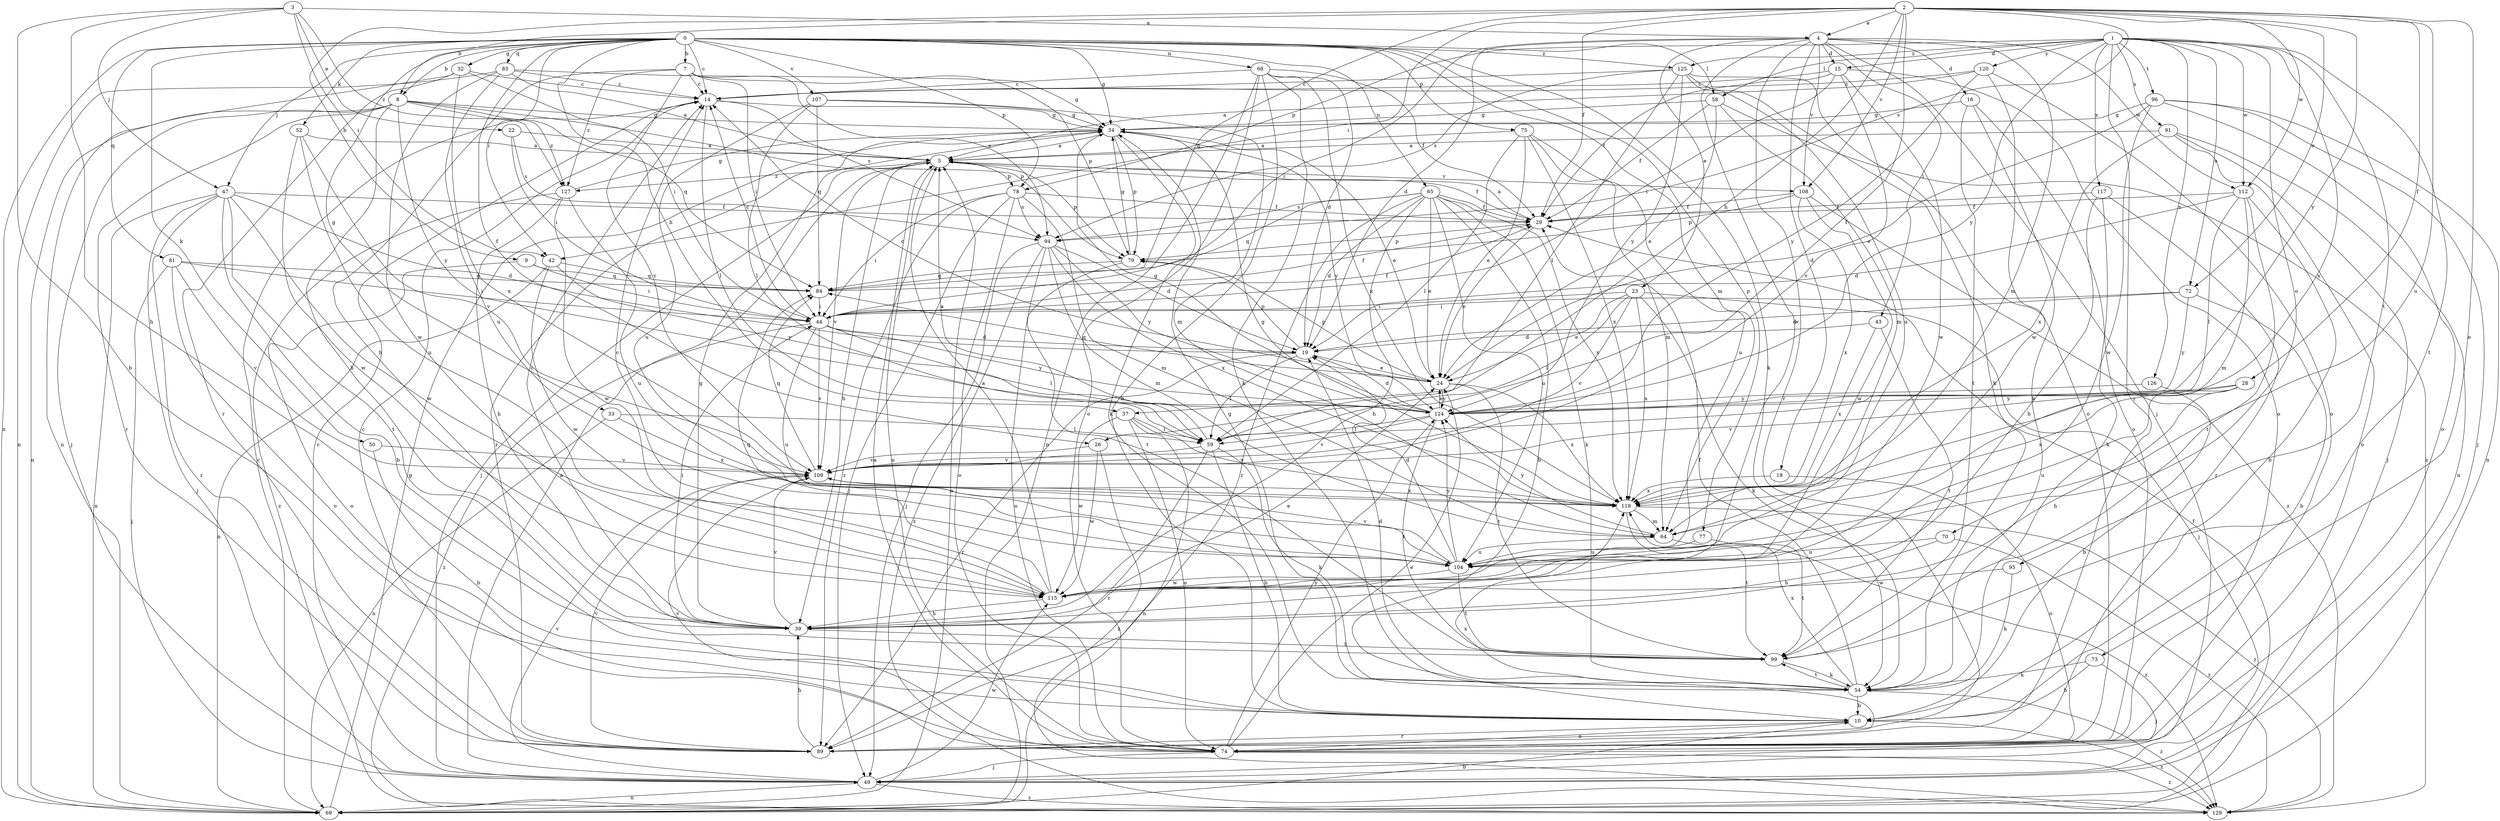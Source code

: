 strict digraph  {
0;
1;
2;
3;
4;
5;
7;
8;
9;
10;
14;
15;
16;
18;
19;
22;
23;
24;
26;
28;
29;
32;
33;
34;
37;
39;
42;
43;
44;
47;
49;
50;
52;
54;
58;
59;
64;
65;
68;
69;
70;
72;
73;
74;
75;
77;
78;
79;
81;
83;
84;
89;
91;
94;
95;
96;
99;
104;
107;
108;
109;
112;
115;
117;
119;
120;
124;
125;
126;
127;
129;
0 -> 7  [label=b];
0 -> 8  [label=b];
0 -> 14  [label=c];
0 -> 26  [label=f];
0 -> 32  [label=g];
0 -> 33  [label=g];
0 -> 34  [label=g];
0 -> 37  [label=h];
0 -> 42  [label=i];
0 -> 47  [label=j];
0 -> 50  [label=k];
0 -> 52  [label=k];
0 -> 54  [label=k];
0 -> 58  [label=l];
0 -> 64  [label=m];
0 -> 65  [label=n];
0 -> 68  [label=n];
0 -> 69  [label=n];
0 -> 75  [label=p];
0 -> 77  [label=p];
0 -> 78  [label=p];
0 -> 81  [label=q];
0 -> 83  [label=q];
0 -> 107  [label=v];
0 -> 125  [label=z];
1 -> 15  [label=d];
1 -> 58  [label=l];
1 -> 70  [label=o];
1 -> 72  [label=o];
1 -> 78  [label=p];
1 -> 89  [label=r];
1 -> 91  [label=s];
1 -> 95  [label=t];
1 -> 96  [label=t];
1 -> 99  [label=t];
1 -> 112  [label=w];
1 -> 117  [label=x];
1 -> 119  [label=x];
1 -> 120  [label=y];
1 -> 124  [label=y];
1 -> 125  [label=z];
1 -> 126  [label=z];
2 -> 4  [label=a];
2 -> 8  [label=b];
2 -> 9  [label=b];
2 -> 26  [label=f];
2 -> 28  [label=f];
2 -> 29  [label=f];
2 -> 37  [label=h];
2 -> 42  [label=i];
2 -> 72  [label=o];
2 -> 73  [label=o];
2 -> 84  [label=q];
2 -> 94  [label=s];
2 -> 104  [label=u];
2 -> 108  [label=v];
2 -> 112  [label=w];
2 -> 124  [label=y];
3 -> 4  [label=a];
3 -> 10  [label=b];
3 -> 22  [label=e];
3 -> 39  [label=h];
3 -> 42  [label=i];
3 -> 47  [label=j];
3 -> 127  [label=z];
4 -> 15  [label=d];
4 -> 16  [label=d];
4 -> 18  [label=d];
4 -> 19  [label=d];
4 -> 23  [label=e];
4 -> 43  [label=i];
4 -> 44  [label=i];
4 -> 49  [label=j];
4 -> 64  [label=m];
4 -> 89  [label=r];
4 -> 108  [label=v];
4 -> 112  [label=w];
4 -> 115  [label=w];
5 -> 29  [label=f];
5 -> 39  [label=h];
5 -> 49  [label=j];
5 -> 74  [label=o];
5 -> 78  [label=p];
5 -> 79  [label=p];
5 -> 108  [label=v];
5 -> 109  [label=v];
5 -> 127  [label=z];
7 -> 14  [label=c];
7 -> 39  [label=h];
7 -> 44  [label=i];
7 -> 79  [label=p];
7 -> 94  [label=s];
7 -> 109  [label=v];
7 -> 127  [label=z];
8 -> 34  [label=g];
8 -> 39  [label=h];
8 -> 49  [label=j];
8 -> 69  [label=n];
8 -> 79  [label=p];
8 -> 84  [label=q];
8 -> 89  [label=r];
8 -> 124  [label=y];
8 -> 127  [label=z];
9 -> 44  [label=i];
9 -> 74  [label=o];
9 -> 84  [label=q];
10 -> 74  [label=o];
10 -> 89  [label=r];
10 -> 129  [label=z];
14 -> 34  [label=g];
14 -> 59  [label=l];
14 -> 94  [label=s];
15 -> 14  [label=c];
15 -> 29  [label=f];
15 -> 44  [label=i];
15 -> 74  [label=o];
15 -> 109  [label=v];
15 -> 115  [label=w];
16 -> 34  [label=g];
16 -> 54  [label=k];
16 -> 74  [label=o];
16 -> 99  [label=t];
18 -> 74  [label=o];
18 -> 119  [label=x];
19 -> 24  [label=e];
19 -> 59  [label=l];
19 -> 79  [label=p];
19 -> 89  [label=r];
22 -> 5  [label=a];
22 -> 44  [label=i];
22 -> 94  [label=s];
23 -> 24  [label=e];
23 -> 44  [label=i];
23 -> 49  [label=j];
23 -> 54  [label=k];
23 -> 59  [label=l];
23 -> 109  [label=v];
23 -> 119  [label=x];
24 -> 14  [label=c];
24 -> 79  [label=p];
24 -> 84  [label=q];
24 -> 99  [label=t];
24 -> 119  [label=x];
24 -> 124  [label=y];
26 -> 109  [label=v];
26 -> 115  [label=w];
26 -> 129  [label=z];
28 -> 39  [label=h];
28 -> 104  [label=u];
28 -> 109  [label=v];
28 -> 119  [label=x];
28 -> 124  [label=y];
29 -> 5  [label=a];
29 -> 24  [label=e];
29 -> 79  [label=p];
32 -> 14  [label=c];
32 -> 44  [label=i];
32 -> 69  [label=n];
32 -> 89  [label=r];
32 -> 119  [label=x];
33 -> 59  [label=l];
33 -> 69  [label=n];
33 -> 119  [label=x];
34 -> 5  [label=a];
34 -> 24  [label=e];
34 -> 54  [label=k];
34 -> 79  [label=p];
34 -> 89  [label=r];
34 -> 124  [label=y];
37 -> 59  [label=l];
37 -> 69  [label=n];
37 -> 74  [label=o];
37 -> 115  [label=w];
37 -> 119  [label=x];
39 -> 14  [label=c];
39 -> 24  [label=e];
39 -> 34  [label=g];
39 -> 44  [label=i];
39 -> 99  [label=t];
39 -> 109  [label=v];
42 -> 69  [label=n];
42 -> 84  [label=q];
42 -> 115  [label=w];
42 -> 124  [label=y];
43 -> 19  [label=d];
43 -> 99  [label=t];
43 -> 119  [label=x];
44 -> 14  [label=c];
44 -> 19  [label=d];
44 -> 29  [label=f];
44 -> 59  [label=l];
44 -> 104  [label=u];
44 -> 109  [label=v];
44 -> 124  [label=y];
44 -> 129  [label=z];
47 -> 10  [label=b];
47 -> 19  [label=d];
47 -> 29  [label=f];
47 -> 49  [label=j];
47 -> 69  [label=n];
47 -> 89  [label=r];
47 -> 99  [label=t];
47 -> 115  [label=w];
49 -> 5  [label=a];
49 -> 14  [label=c];
49 -> 69  [label=n];
49 -> 109  [label=v];
49 -> 115  [label=w];
49 -> 129  [label=z];
50 -> 10  [label=b];
50 -> 109  [label=v];
52 -> 5  [label=a];
52 -> 104  [label=u];
52 -> 109  [label=v];
52 -> 115  [label=w];
54 -> 10  [label=b];
54 -> 19  [label=d];
54 -> 29  [label=f];
54 -> 34  [label=g];
54 -> 99  [label=t];
54 -> 119  [label=x];
54 -> 129  [label=z];
58 -> 24  [label=e];
58 -> 29  [label=f];
58 -> 34  [label=g];
58 -> 64  [label=m];
58 -> 129  [label=z];
59 -> 5  [label=a];
59 -> 10  [label=b];
59 -> 54  [label=k];
59 -> 89  [label=r];
59 -> 109  [label=v];
64 -> 104  [label=u];
64 -> 124  [label=y];
64 -> 129  [label=z];
65 -> 10  [label=b];
65 -> 19  [label=d];
65 -> 24  [label=e];
65 -> 29  [label=f];
65 -> 39  [label=h];
65 -> 54  [label=k];
65 -> 84  [label=q];
65 -> 89  [label=r];
65 -> 94  [label=s];
65 -> 104  [label=u];
65 -> 119  [label=x];
68 -> 10  [label=b];
68 -> 14  [label=c];
68 -> 19  [label=d];
68 -> 29  [label=f];
68 -> 54  [label=k];
68 -> 69  [label=n];
68 -> 74  [label=o];
68 -> 119  [label=x];
69 -> 5  [label=a];
69 -> 10  [label=b];
69 -> 14  [label=c];
69 -> 29  [label=f];
69 -> 34  [label=g];
70 -> 39  [label=h];
70 -> 104  [label=u];
70 -> 129  [label=z];
72 -> 10  [label=b];
72 -> 19  [label=d];
72 -> 44  [label=i];
72 -> 124  [label=y];
73 -> 10  [label=b];
73 -> 49  [label=j];
73 -> 54  [label=k];
74 -> 5  [label=a];
74 -> 24  [label=e];
74 -> 49  [label=j];
74 -> 109  [label=v];
74 -> 119  [label=x];
74 -> 124  [label=y];
74 -> 129  [label=z];
75 -> 5  [label=a];
75 -> 24  [label=e];
75 -> 59  [label=l];
75 -> 64  [label=m];
75 -> 104  [label=u];
75 -> 119  [label=x];
77 -> 99  [label=t];
77 -> 104  [label=u];
78 -> 29  [label=f];
78 -> 44  [label=i];
78 -> 49  [label=j];
78 -> 64  [label=m];
78 -> 74  [label=o];
78 -> 89  [label=r];
78 -> 94  [label=s];
79 -> 34  [label=g];
79 -> 74  [label=o];
79 -> 84  [label=q];
81 -> 44  [label=i];
81 -> 49  [label=j];
81 -> 74  [label=o];
81 -> 84  [label=q];
81 -> 109  [label=v];
83 -> 5  [label=a];
83 -> 14  [label=c];
83 -> 34  [label=g];
83 -> 69  [label=n];
83 -> 104  [label=u];
83 -> 115  [label=w];
84 -> 29  [label=f];
84 -> 44  [label=i];
89 -> 14  [label=c];
89 -> 39  [label=h];
89 -> 109  [label=v];
91 -> 5  [label=a];
91 -> 49  [label=j];
91 -> 69  [label=n];
91 -> 74  [label=o];
91 -> 119  [label=x];
94 -> 19  [label=d];
94 -> 49  [label=j];
94 -> 64  [label=m];
94 -> 99  [label=t];
94 -> 119  [label=x];
94 -> 124  [label=y];
94 -> 129  [label=z];
95 -> 54  [label=k];
95 -> 115  [label=w];
96 -> 24  [label=e];
96 -> 34  [label=g];
96 -> 49  [label=j];
96 -> 69  [label=n];
96 -> 74  [label=o];
96 -> 115  [label=w];
99 -> 54  [label=k];
104 -> 19  [label=d];
104 -> 99  [label=t];
104 -> 109  [label=v];
104 -> 115  [label=w];
104 -> 124  [label=y];
107 -> 34  [label=g];
107 -> 59  [label=l];
107 -> 64  [label=m];
107 -> 84  [label=q];
107 -> 104  [label=u];
108 -> 29  [label=f];
108 -> 79  [label=p];
108 -> 115  [label=w];
108 -> 119  [label=x];
108 -> 129  [label=z];
109 -> 84  [label=q];
109 -> 119  [label=x];
112 -> 10  [label=b];
112 -> 19  [label=d];
112 -> 29  [label=f];
112 -> 59  [label=l];
112 -> 64  [label=m];
112 -> 99  [label=t];
115 -> 5  [label=a];
115 -> 14  [label=c];
115 -> 39  [label=h];
115 -> 84  [label=q];
117 -> 29  [label=f];
117 -> 39  [label=h];
117 -> 54  [label=k];
117 -> 89  [label=r];
119 -> 34  [label=g];
119 -> 64  [label=m];
119 -> 99  [label=t];
119 -> 129  [label=z];
120 -> 5  [label=a];
120 -> 14  [label=c];
120 -> 74  [label=o];
120 -> 115  [label=w];
120 -> 124  [label=y];
124 -> 19  [label=d];
124 -> 24  [label=e];
124 -> 34  [label=g];
124 -> 59  [label=l];
124 -> 99  [label=t];
124 -> 109  [label=v];
125 -> 14  [label=c];
125 -> 54  [label=k];
125 -> 59  [label=l];
125 -> 74  [label=o];
125 -> 94  [label=s];
125 -> 104  [label=u];
125 -> 124  [label=y];
126 -> 10  [label=b];
126 -> 124  [label=y];
127 -> 34  [label=g];
127 -> 39  [label=h];
127 -> 104  [label=u];
127 -> 115  [label=w];
127 -> 129  [label=z];
}
